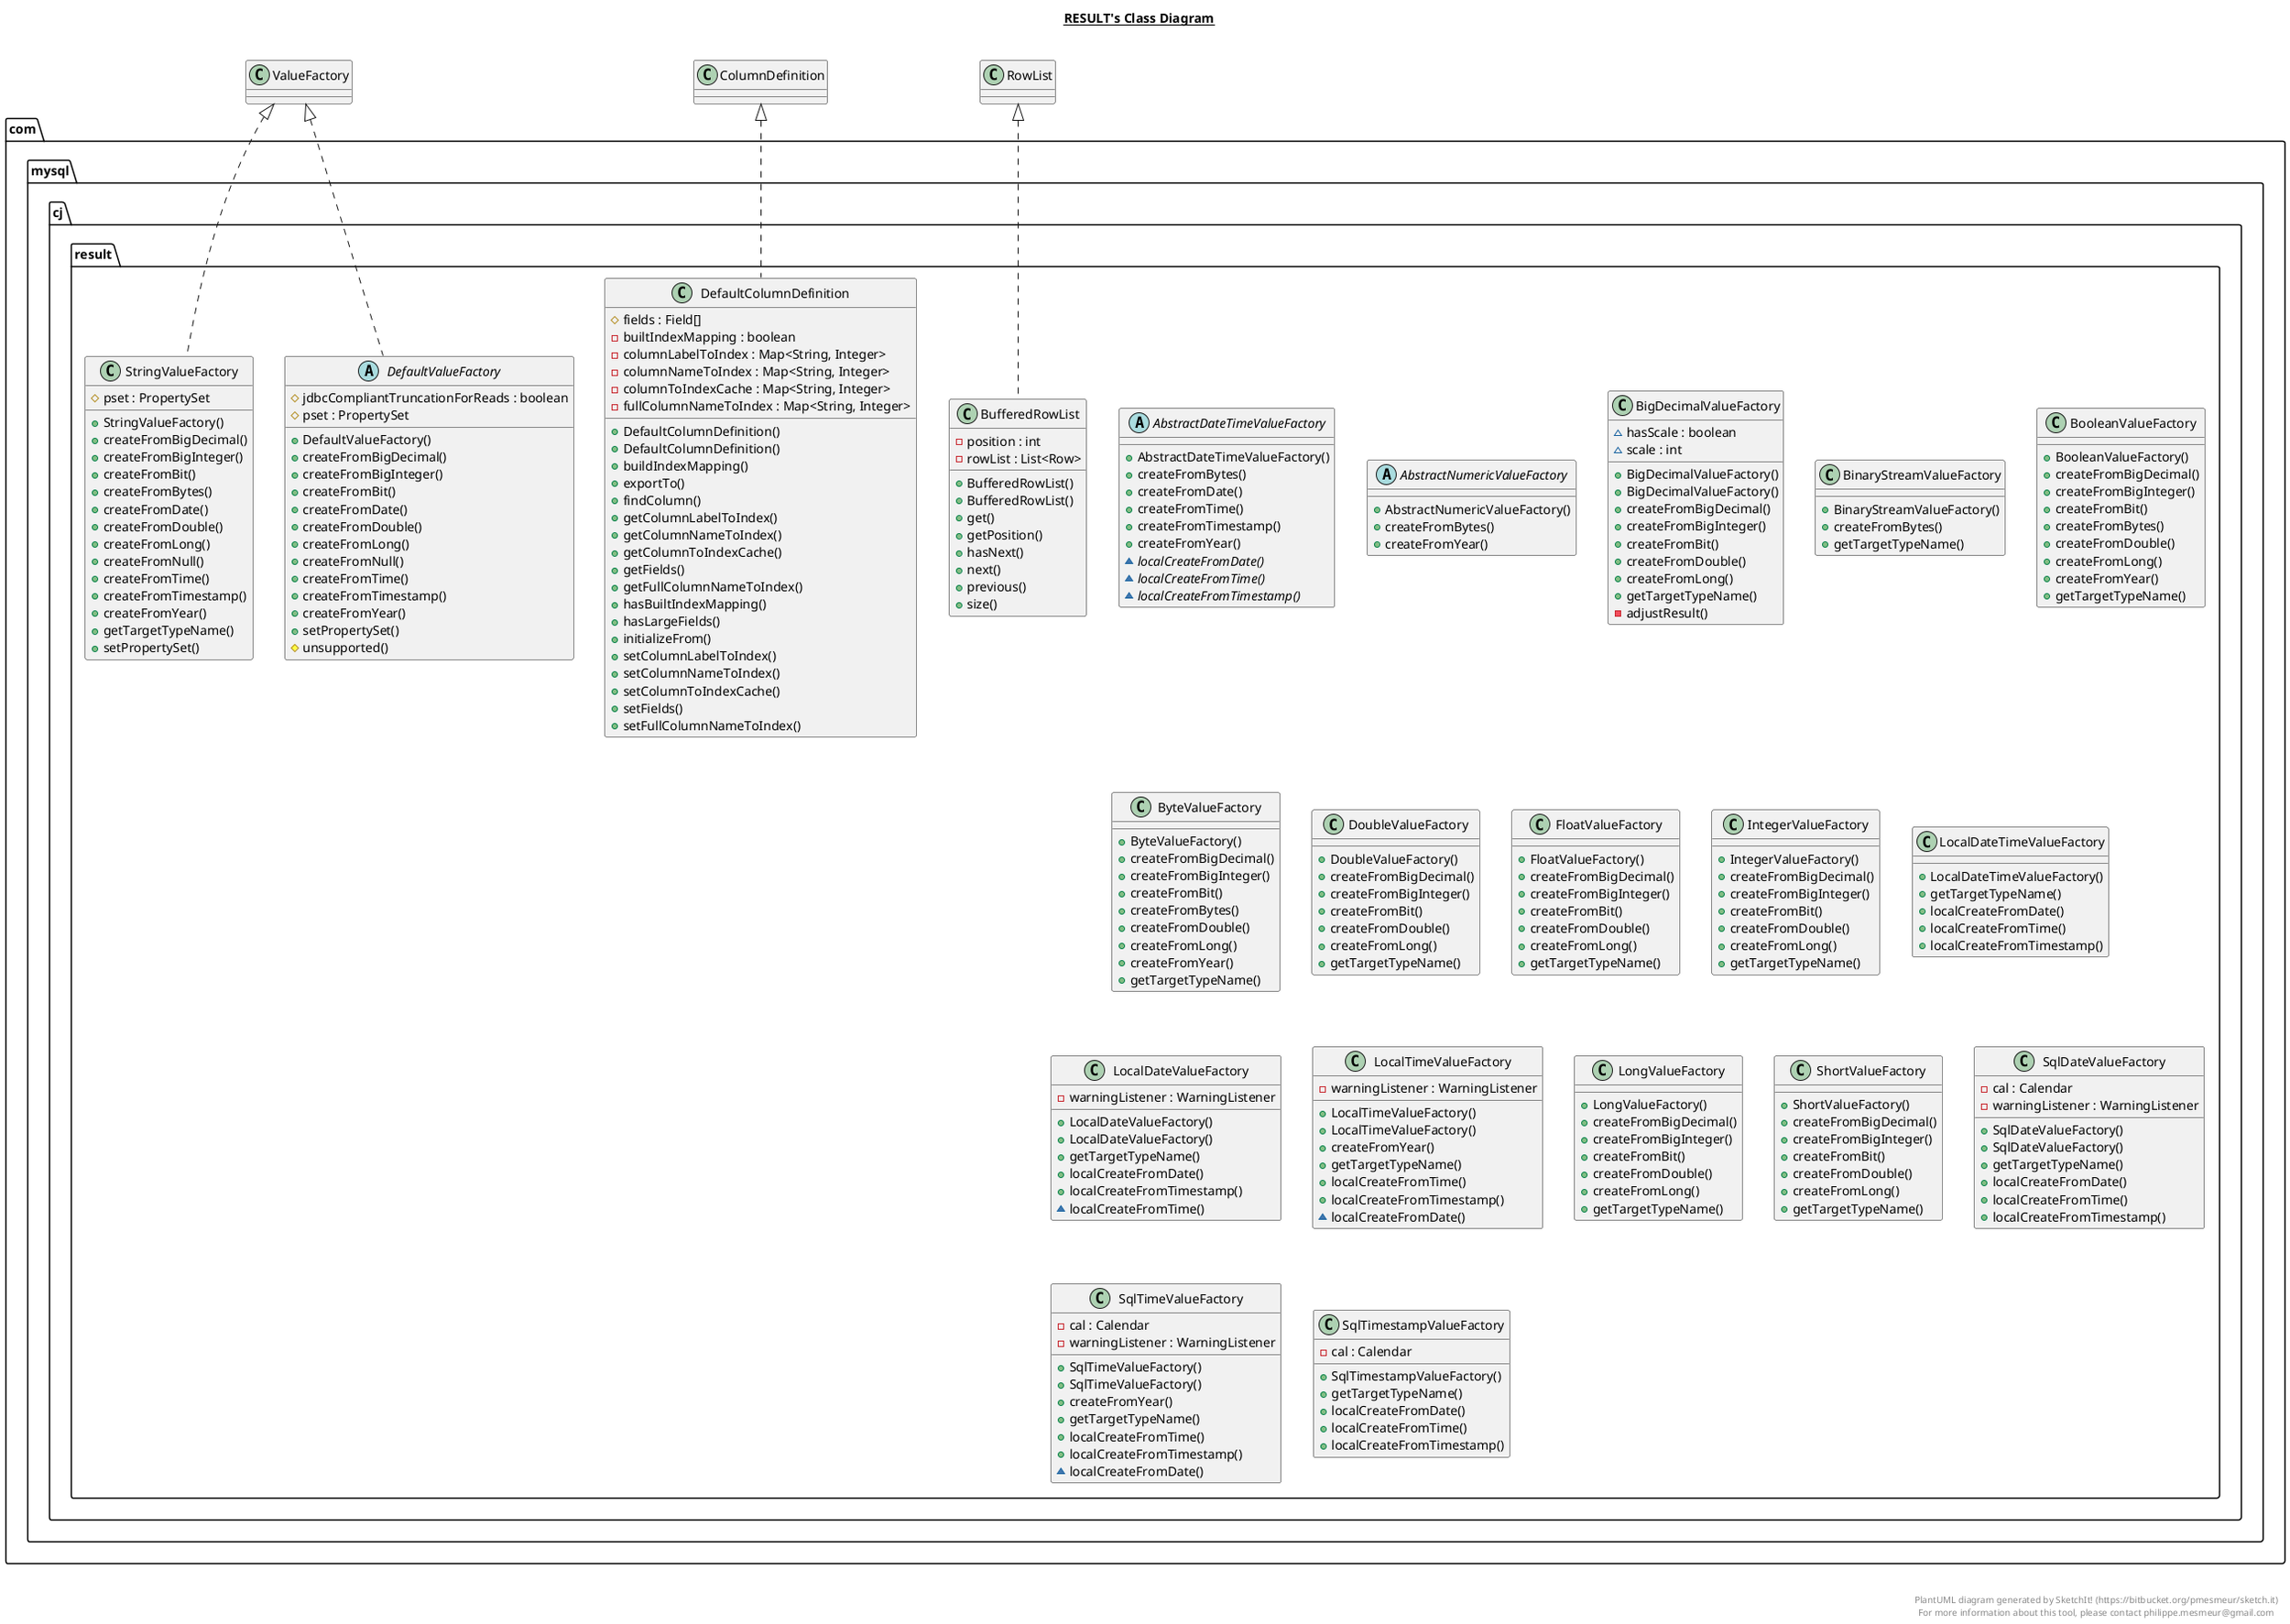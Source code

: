 @startuml

title __RESULT's Class Diagram__\n

  namespace com.mysql.cj {
    namespace result {
      abstract class com.mysql.cj.result.AbstractDateTimeValueFactory {
          + AbstractDateTimeValueFactory()
          + createFromBytes()
          + createFromDate()
          + createFromTime()
          + createFromTimestamp()
          + createFromYear()
          {abstract} ~ localCreateFromDate()
          {abstract} ~ localCreateFromTime()
          {abstract} ~ localCreateFromTimestamp()
      }
    }
  }
  

  namespace com.mysql.cj {
    namespace result {
      abstract class com.mysql.cj.result.AbstractNumericValueFactory {
          + AbstractNumericValueFactory()
          + createFromBytes()
          + createFromYear()
      }
    }
  }
  

  namespace com.mysql.cj {
    namespace result {
      class com.mysql.cj.result.BigDecimalValueFactory {
          ~ hasScale : boolean
          ~ scale : int
          + BigDecimalValueFactory()
          + BigDecimalValueFactory()
          + createFromBigDecimal()
          + createFromBigInteger()
          + createFromBit()
          + createFromDouble()
          + createFromLong()
          + getTargetTypeName()
          - adjustResult()
      }
    }
  }
  

  namespace com.mysql.cj {
    namespace result {
      class com.mysql.cj.result.BinaryStreamValueFactory {
          + BinaryStreamValueFactory()
          + createFromBytes()
          + getTargetTypeName()
      }
    }
  }
  

  namespace com.mysql.cj {
    namespace result {
      class com.mysql.cj.result.BooleanValueFactory {
          + BooleanValueFactory()
          + createFromBigDecimal()
          + createFromBigInteger()
          + createFromBit()
          + createFromBytes()
          + createFromDouble()
          + createFromLong()
          + createFromYear()
          + getTargetTypeName()
      }
    }
  }
  

  namespace com.mysql.cj {
    namespace result {
      class com.mysql.cj.result.BufferedRowList {
          - position : int
          - rowList : List<Row>
          + BufferedRowList()
          + BufferedRowList()
          + get()
          + getPosition()
          + hasNext()
          + next()
          + previous()
          + size()
      }
    }
  }
  

  namespace com.mysql.cj {
    namespace result {
      class com.mysql.cj.result.ByteValueFactory {
          + ByteValueFactory()
          + createFromBigDecimal()
          + createFromBigInteger()
          + createFromBit()
          + createFromBytes()
          + createFromDouble()
          + createFromLong()
          + createFromYear()
          + getTargetTypeName()
      }
    }
  }
  

  namespace com.mysql.cj {
    namespace result {
      class com.mysql.cj.result.DefaultColumnDefinition {
          # fields : Field[]
          - builtIndexMapping : boolean
          - columnLabelToIndex : Map<String, Integer>
          - columnNameToIndex : Map<String, Integer>
          - columnToIndexCache : Map<String, Integer>
          - fullColumnNameToIndex : Map<String, Integer>
          + DefaultColumnDefinition()
          + DefaultColumnDefinition()
          + buildIndexMapping()
          + exportTo()
          + findColumn()
          + getColumnLabelToIndex()
          + getColumnNameToIndex()
          + getColumnToIndexCache()
          + getFields()
          + getFullColumnNameToIndex()
          + hasBuiltIndexMapping()
          + hasLargeFields()
          + initializeFrom()
          + setColumnLabelToIndex()
          + setColumnNameToIndex()
          + setColumnToIndexCache()
          + setFields()
          + setFullColumnNameToIndex()
      }
    }
  }
  

  namespace com.mysql.cj {
    namespace result {
      abstract class com.mysql.cj.result.DefaultValueFactory {
          # jdbcCompliantTruncationForReads : boolean
          # pset : PropertySet
          + DefaultValueFactory()
          + createFromBigDecimal()
          + createFromBigInteger()
          + createFromBit()
          + createFromDate()
          + createFromDouble()
          + createFromLong()
          + createFromNull()
          + createFromTime()
          + createFromTimestamp()
          + createFromYear()
          + setPropertySet()
          # unsupported()
      }
    }
  }
  

  namespace com.mysql.cj {
    namespace result {
      class com.mysql.cj.result.DoubleValueFactory {
          + DoubleValueFactory()
          + createFromBigDecimal()
          + createFromBigInteger()
          + createFromBit()
          + createFromDouble()
          + createFromLong()
          + getTargetTypeName()
      }
    }
  }
  

  namespace com.mysql.cj {
    namespace result {
      class com.mysql.cj.result.FloatValueFactory {
          + FloatValueFactory()
          + createFromBigDecimal()
          + createFromBigInteger()
          + createFromBit()
          + createFromDouble()
          + createFromLong()
          + getTargetTypeName()
      }
    }
  }
  

  namespace com.mysql.cj {
    namespace result {
      class com.mysql.cj.result.IntegerValueFactory {
          + IntegerValueFactory()
          + createFromBigDecimal()
          + createFromBigInteger()
          + createFromBit()
          + createFromDouble()
          + createFromLong()
          + getTargetTypeName()
      }
    }
  }
  

  namespace com.mysql.cj {
    namespace result {
      class com.mysql.cj.result.LocalDateTimeValueFactory {
          + LocalDateTimeValueFactory()
          + getTargetTypeName()
          + localCreateFromDate()
          + localCreateFromTime()
          + localCreateFromTimestamp()
      }
    }
  }
  

  namespace com.mysql.cj {
    namespace result {
      class com.mysql.cj.result.LocalDateValueFactory {
          - warningListener : WarningListener
          + LocalDateValueFactory()
          + LocalDateValueFactory()
          + getTargetTypeName()
          + localCreateFromDate()
          + localCreateFromTimestamp()
          ~ localCreateFromTime()
      }
    }
  }
  

  namespace com.mysql.cj {
    namespace result {
      class com.mysql.cj.result.LocalTimeValueFactory {
          - warningListener : WarningListener
          + LocalTimeValueFactory()
          + LocalTimeValueFactory()
          + createFromYear()
          + getTargetTypeName()
          + localCreateFromTime()
          + localCreateFromTimestamp()
          ~ localCreateFromDate()
      }
    }
  }
  

  namespace com.mysql.cj {
    namespace result {
      class com.mysql.cj.result.LongValueFactory {
          + LongValueFactory()
          + createFromBigDecimal()
          + createFromBigInteger()
          + createFromBit()
          + createFromDouble()
          + createFromLong()
          + getTargetTypeName()
      }
    }
  }
  

  namespace com.mysql.cj {
    namespace result {
      class com.mysql.cj.result.ShortValueFactory {
          + ShortValueFactory()
          + createFromBigDecimal()
          + createFromBigInteger()
          + createFromBit()
          + createFromDouble()
          + createFromLong()
          + getTargetTypeName()
      }
    }
  }
  

  namespace com.mysql.cj {
    namespace result {
      class com.mysql.cj.result.SqlDateValueFactory {
          - cal : Calendar
          - warningListener : WarningListener
          + SqlDateValueFactory()
          + SqlDateValueFactory()
          + getTargetTypeName()
          + localCreateFromDate()
          + localCreateFromTime()
          + localCreateFromTimestamp()
      }
    }
  }
  

  namespace com.mysql.cj {
    namespace result {
      class com.mysql.cj.result.SqlTimeValueFactory {
          - cal : Calendar
          - warningListener : WarningListener
          + SqlTimeValueFactory()
          + SqlTimeValueFactory()
          + createFromYear()
          + getTargetTypeName()
          + localCreateFromTime()
          + localCreateFromTimestamp()
          ~ localCreateFromDate()
      }
    }
  }
  

  namespace com.mysql.cj {
    namespace result {
      class com.mysql.cj.result.SqlTimestampValueFactory {
          - cal : Calendar
          + SqlTimestampValueFactory()
          + getTargetTypeName()
          + localCreateFromDate()
          + localCreateFromTime()
          + localCreateFromTimestamp()
      }
    }
  }
  

  namespace com.mysql.cj {
    namespace result {
      class com.mysql.cj.result.StringValueFactory {
          # pset : PropertySet
          + StringValueFactory()
          + createFromBigDecimal()
          + createFromBigInteger()
          + createFromBit()
          + createFromBytes()
          + createFromDate()
          + createFromDouble()
          + createFromLong()
          + createFromNull()
          + createFromTime()
          + createFromTimestamp()
          + createFromYear()
          + getTargetTypeName()
          + setPropertySet()
      }
    }
  }
  

  com.mysql.cj.result.BufferedRowList .up.|> RowList
  com.mysql.cj.result.DefaultColumnDefinition .up.|> ColumnDefinition
  com.mysql.cj.result.DefaultValueFactory .up.|> ValueFactory
  com.mysql.cj.result.StringValueFactory .up.|> ValueFactory


right footer


PlantUML diagram generated by SketchIt! (https://bitbucket.org/pmesmeur/sketch.it)
For more information about this tool, please contact philippe.mesmeur@gmail.com
endfooter

@enduml
